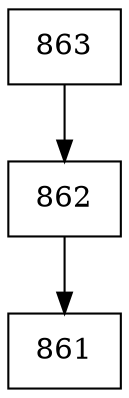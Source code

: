 digraph G {
  node [shape=record];
  node0 [label="{863}"];
  node0 -> node1;
  node1 [label="{862}"];
  node1 -> node2;
  node2 [label="{861}"];
}

